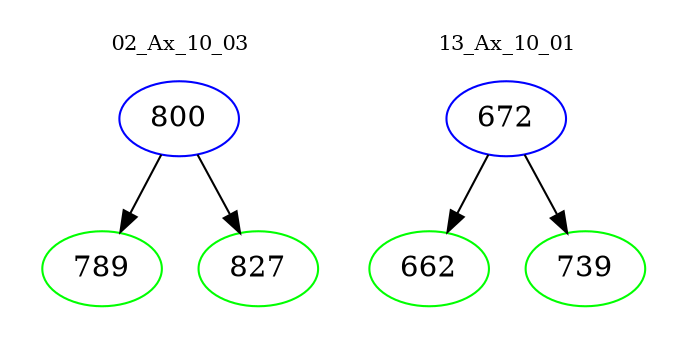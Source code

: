 digraph{
subgraph cluster_0 {
color = white
label = "02_Ax_10_03";
fontsize=10;
T0_800 [label="800", color="blue"]
T0_800 -> T0_789 [color="black"]
T0_789 [label="789", color="green"]
T0_800 -> T0_827 [color="black"]
T0_827 [label="827", color="green"]
}
subgraph cluster_1 {
color = white
label = "13_Ax_10_01";
fontsize=10;
T1_672 [label="672", color="blue"]
T1_672 -> T1_662 [color="black"]
T1_662 [label="662", color="green"]
T1_672 -> T1_739 [color="black"]
T1_739 [label="739", color="green"]
}
}
